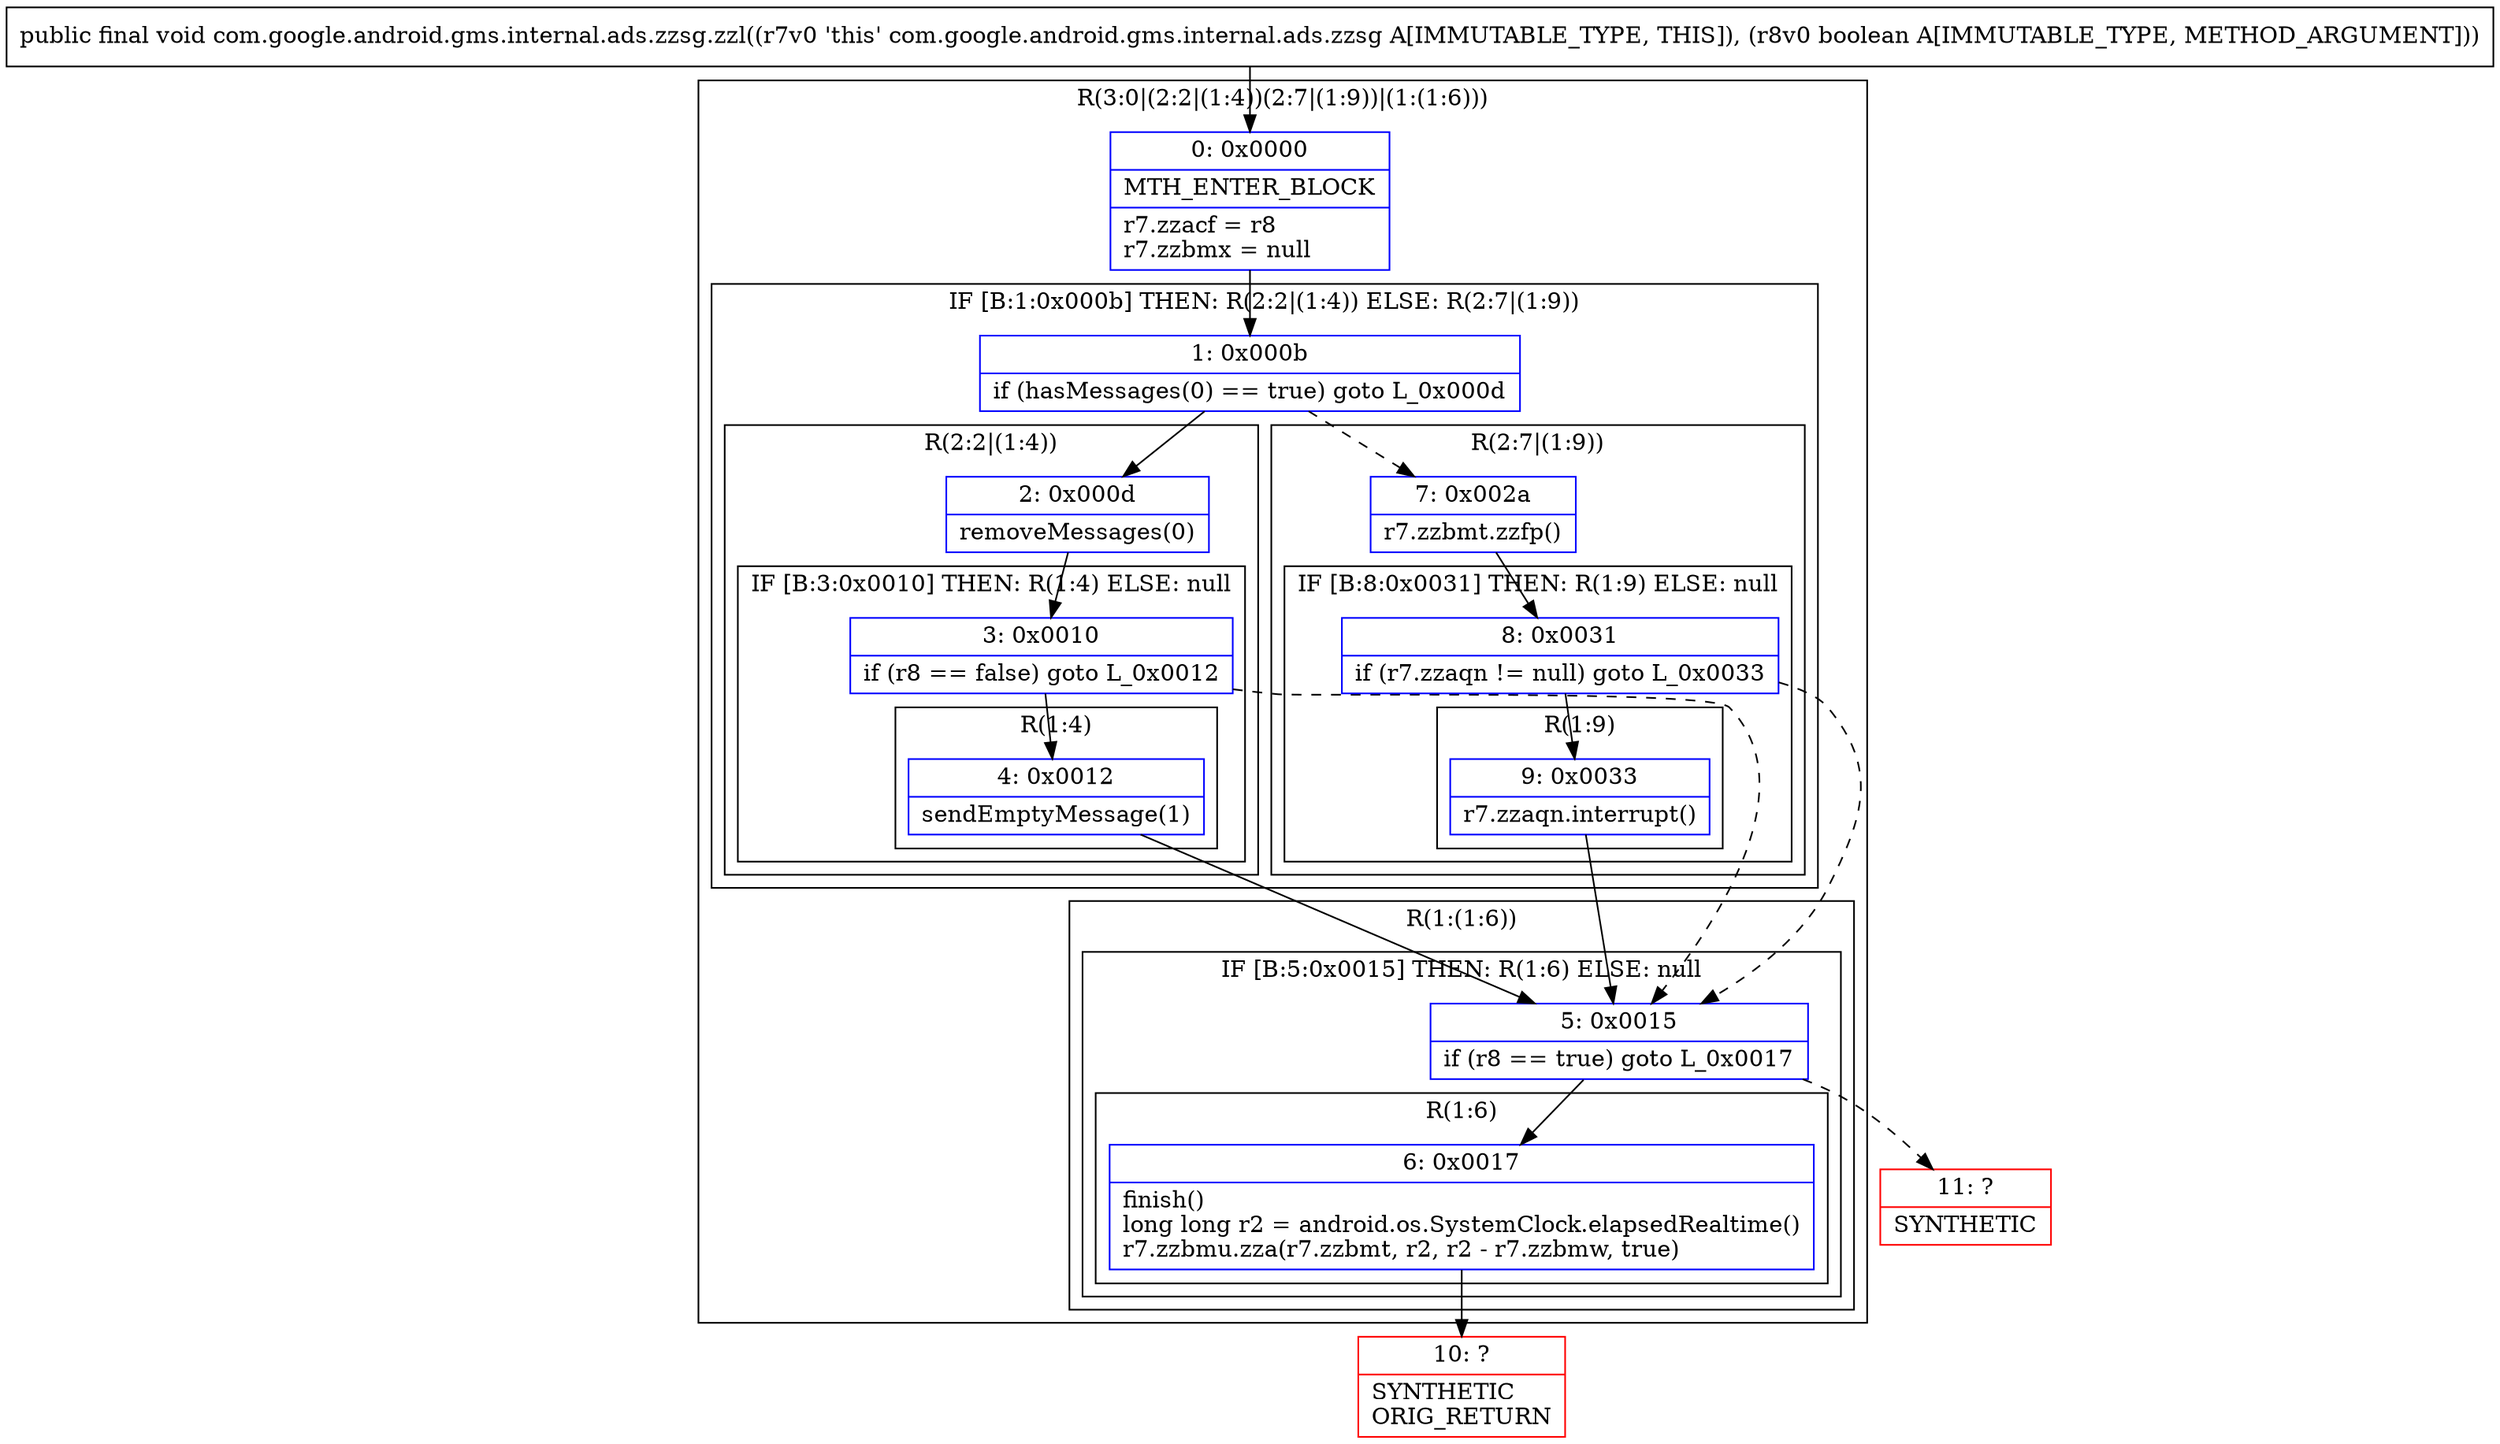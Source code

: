 digraph "CFG forcom.google.android.gms.internal.ads.zzsg.zzl(Z)V" {
subgraph cluster_Region_1919288614 {
label = "R(3:0|(2:2|(1:4))(2:7|(1:9))|(1:(1:6)))";
node [shape=record,color=blue];
Node_0 [shape=record,label="{0\:\ 0x0000|MTH_ENTER_BLOCK\l|r7.zzacf = r8\lr7.zzbmx = null\l}"];
subgraph cluster_IfRegion_1654776818 {
label = "IF [B:1:0x000b] THEN: R(2:2|(1:4)) ELSE: R(2:7|(1:9))";
node [shape=record,color=blue];
Node_1 [shape=record,label="{1\:\ 0x000b|if (hasMessages(0) == true) goto L_0x000d\l}"];
subgraph cluster_Region_767642141 {
label = "R(2:2|(1:4))";
node [shape=record,color=blue];
Node_2 [shape=record,label="{2\:\ 0x000d|removeMessages(0)\l}"];
subgraph cluster_IfRegion_1181395122 {
label = "IF [B:3:0x0010] THEN: R(1:4) ELSE: null";
node [shape=record,color=blue];
Node_3 [shape=record,label="{3\:\ 0x0010|if (r8 == false) goto L_0x0012\l}"];
subgraph cluster_Region_73910892 {
label = "R(1:4)";
node [shape=record,color=blue];
Node_4 [shape=record,label="{4\:\ 0x0012|sendEmptyMessage(1)\l}"];
}
}
}
subgraph cluster_Region_1773410145 {
label = "R(2:7|(1:9))";
node [shape=record,color=blue];
Node_7 [shape=record,label="{7\:\ 0x002a|r7.zzbmt.zzfp()\l}"];
subgraph cluster_IfRegion_1317157352 {
label = "IF [B:8:0x0031] THEN: R(1:9) ELSE: null";
node [shape=record,color=blue];
Node_8 [shape=record,label="{8\:\ 0x0031|if (r7.zzaqn != null) goto L_0x0033\l}"];
subgraph cluster_Region_1564354482 {
label = "R(1:9)";
node [shape=record,color=blue];
Node_9 [shape=record,label="{9\:\ 0x0033|r7.zzaqn.interrupt()\l}"];
}
}
}
}
subgraph cluster_Region_1739629267 {
label = "R(1:(1:6))";
node [shape=record,color=blue];
subgraph cluster_IfRegion_787922523 {
label = "IF [B:5:0x0015] THEN: R(1:6) ELSE: null";
node [shape=record,color=blue];
Node_5 [shape=record,label="{5\:\ 0x0015|if (r8 == true) goto L_0x0017\l}"];
subgraph cluster_Region_325456376 {
label = "R(1:6)";
node [shape=record,color=blue];
Node_6 [shape=record,label="{6\:\ 0x0017|finish()\llong long r2 = android.os.SystemClock.elapsedRealtime()\lr7.zzbmu.zza(r7.zzbmt, r2, r2 \- r7.zzbmw, true)\l}"];
}
}
}
}
Node_10 [shape=record,color=red,label="{10\:\ ?|SYNTHETIC\lORIG_RETURN\l}"];
Node_11 [shape=record,color=red,label="{11\:\ ?|SYNTHETIC\l}"];
MethodNode[shape=record,label="{public final void com.google.android.gms.internal.ads.zzsg.zzl((r7v0 'this' com.google.android.gms.internal.ads.zzsg A[IMMUTABLE_TYPE, THIS]), (r8v0 boolean A[IMMUTABLE_TYPE, METHOD_ARGUMENT])) }"];
MethodNode -> Node_0;
Node_0 -> Node_1;
Node_1 -> Node_2;
Node_1 -> Node_7[style=dashed];
Node_2 -> Node_3;
Node_3 -> Node_4;
Node_3 -> Node_5[style=dashed];
Node_4 -> Node_5;
Node_7 -> Node_8;
Node_8 -> Node_5[style=dashed];
Node_8 -> Node_9;
Node_9 -> Node_5;
Node_5 -> Node_6;
Node_5 -> Node_11[style=dashed];
Node_6 -> Node_10;
}

